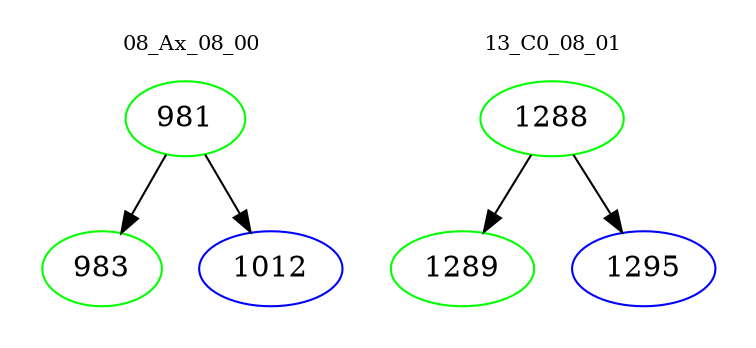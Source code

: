 digraph{
subgraph cluster_0 {
color = white
label = "08_Ax_08_00";
fontsize=10;
T0_981 [label="981", color="green"]
T0_981 -> T0_983 [color="black"]
T0_983 [label="983", color="green"]
T0_981 -> T0_1012 [color="black"]
T0_1012 [label="1012", color="blue"]
}
subgraph cluster_1 {
color = white
label = "13_C0_08_01";
fontsize=10;
T1_1288 [label="1288", color="green"]
T1_1288 -> T1_1289 [color="black"]
T1_1289 [label="1289", color="green"]
T1_1288 -> T1_1295 [color="black"]
T1_1295 [label="1295", color="blue"]
}
}
